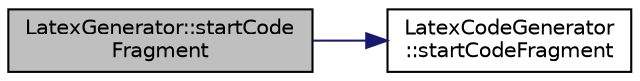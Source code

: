 digraph "LatexGenerator::startCodeFragment"
{
 // LATEX_PDF_SIZE
  edge [fontname="Helvetica",fontsize="10",labelfontname="Helvetica",labelfontsize="10"];
  node [fontname="Helvetica",fontsize="10",shape=record];
  rankdir="LR";
  Node1 [label="LatexGenerator::startCode\lFragment",height=0.2,width=0.4,color="black", fillcolor="grey75", style="filled", fontcolor="black",tooltip=" "];
  Node1 -> Node2 [color="midnightblue",fontsize="10",style="solid",fontname="Helvetica"];
  Node2 [label="LatexCodeGenerator\l::startCodeFragment",height=0.2,width=0.4,color="black", fillcolor="white", style="filled",URL="$classLatexCodeGenerator.html#a756ccfff7534033a522196ab842b5f0c",tooltip=" "];
}
